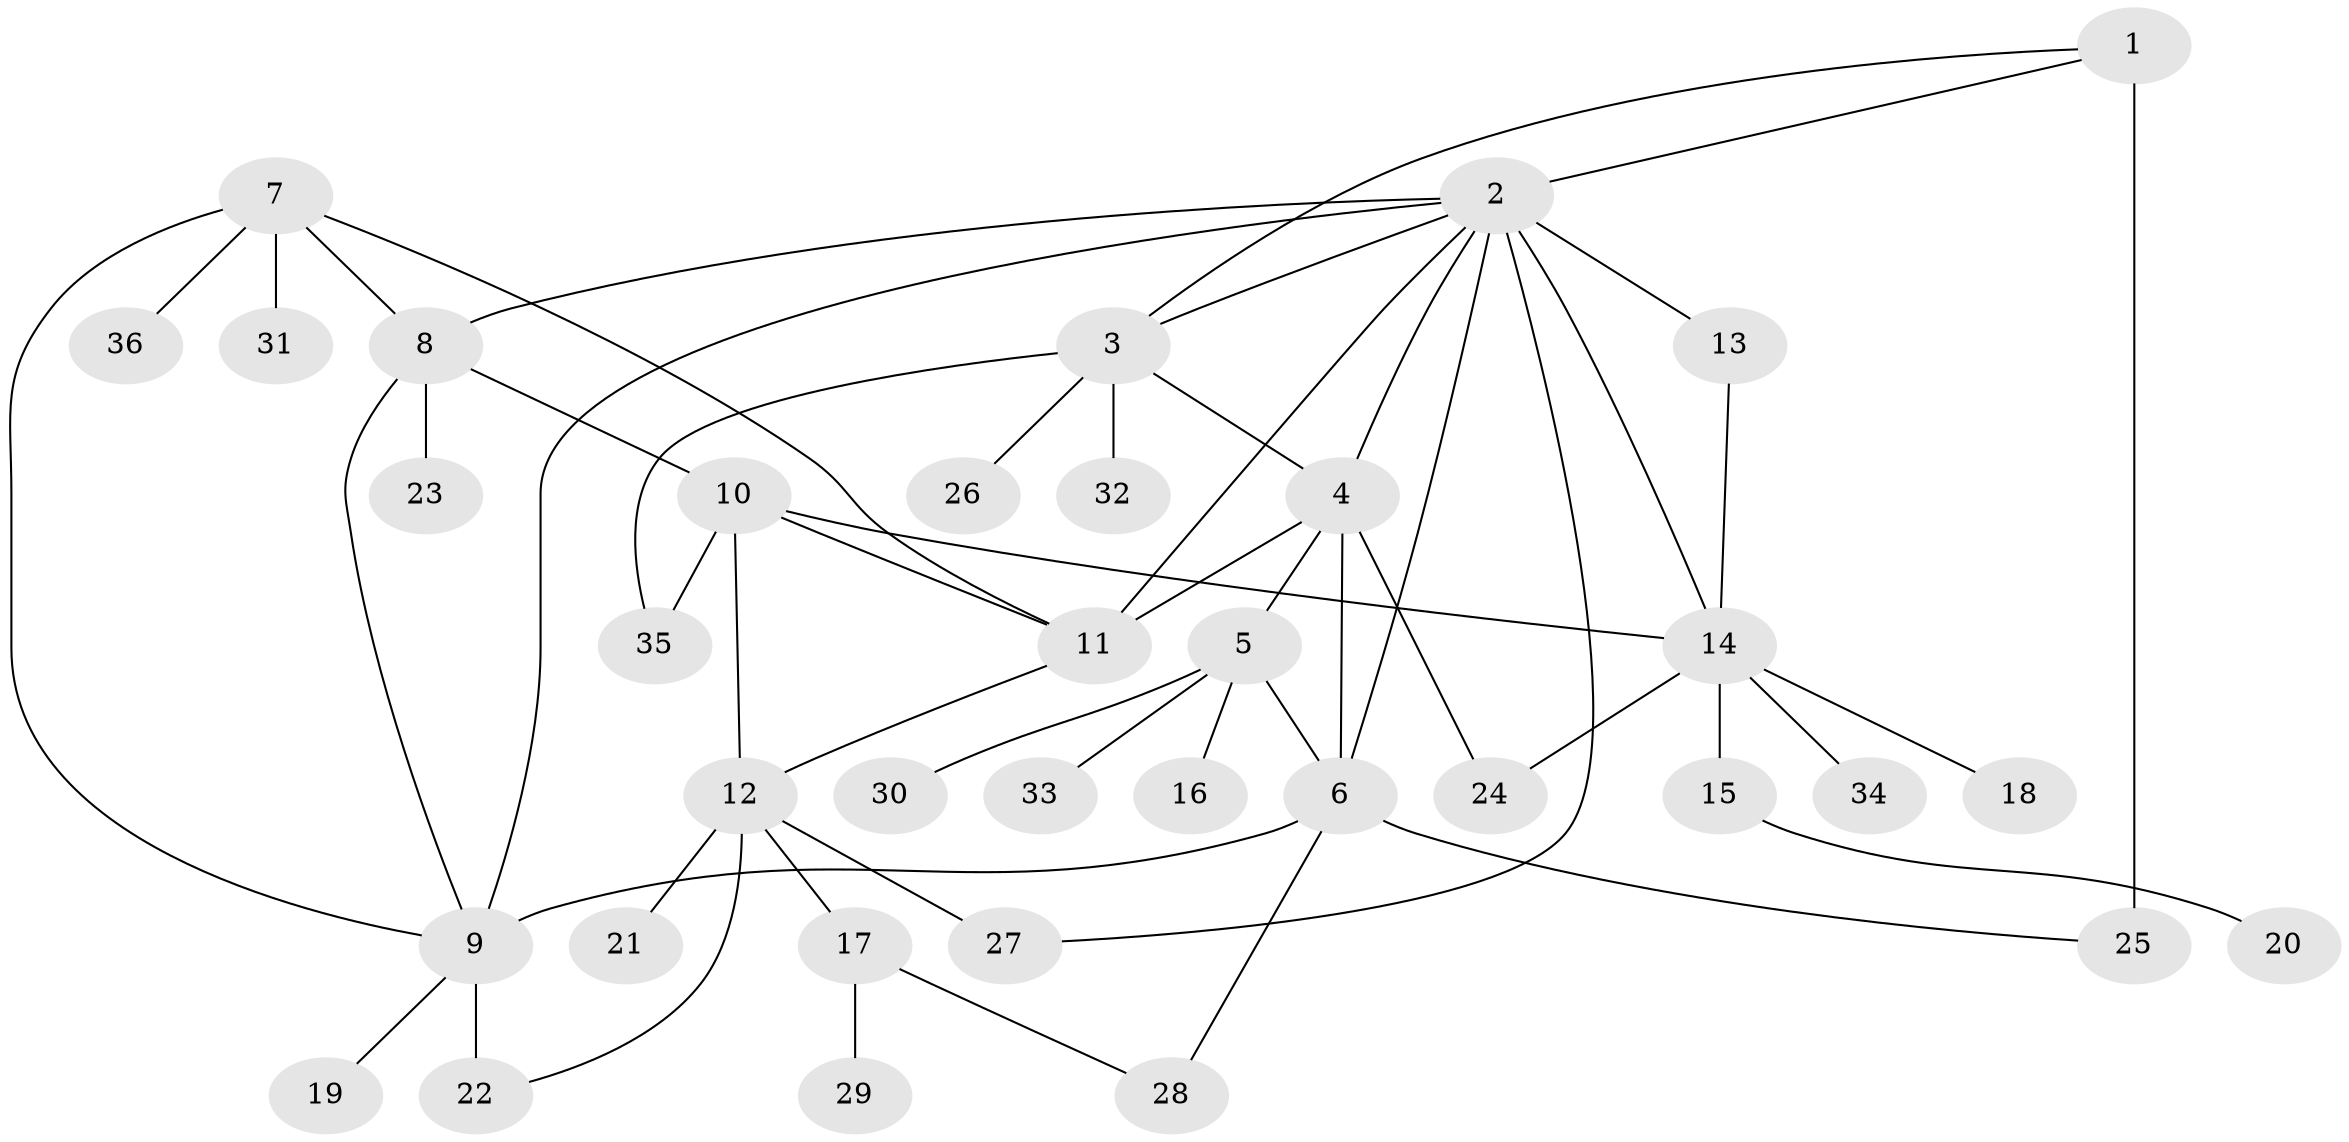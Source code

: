 // original degree distribution, {7: 0.04225352112676056, 5: 0.04225352112676056, 11: 0.014084507042253521, 6: 0.056338028169014086, 12: 0.014084507042253521, 4: 0.028169014084507043, 8: 0.028169014084507043, 1: 0.5774647887323944, 3: 0.028169014084507043, 2: 0.16901408450704225}
// Generated by graph-tools (version 1.1) at 2025/37/03/09/25 02:37:23]
// undirected, 36 vertices, 54 edges
graph export_dot {
graph [start="1"]
  node [color=gray90,style=filled];
  1;
  2;
  3;
  4;
  5;
  6;
  7;
  8;
  9;
  10;
  11;
  12;
  13;
  14;
  15;
  16;
  17;
  18;
  19;
  20;
  21;
  22;
  23;
  24;
  25;
  26;
  27;
  28;
  29;
  30;
  31;
  32;
  33;
  34;
  35;
  36;
  1 -- 2 [weight=1.0];
  1 -- 3 [weight=1.0];
  1 -- 25 [weight=4.0];
  2 -- 3 [weight=1.0];
  2 -- 4 [weight=1.0];
  2 -- 6 [weight=1.0];
  2 -- 8 [weight=1.0];
  2 -- 9 [weight=1.0];
  2 -- 11 [weight=1.0];
  2 -- 13 [weight=3.0];
  2 -- 14 [weight=1.0];
  2 -- 27 [weight=1.0];
  3 -- 4 [weight=1.0];
  3 -- 26 [weight=1.0];
  3 -- 32 [weight=1.0];
  3 -- 35 [weight=1.0];
  4 -- 5 [weight=1.0];
  4 -- 6 [weight=1.0];
  4 -- 11 [weight=5.0];
  4 -- 24 [weight=1.0];
  5 -- 6 [weight=1.0];
  5 -- 16 [weight=1.0];
  5 -- 30 [weight=1.0];
  5 -- 33 [weight=1.0];
  6 -- 9 [weight=1.0];
  6 -- 25 [weight=1.0];
  6 -- 28 [weight=1.0];
  7 -- 8 [weight=1.0];
  7 -- 9 [weight=1.0];
  7 -- 11 [weight=1.0];
  7 -- 31 [weight=1.0];
  7 -- 36 [weight=1.0];
  8 -- 9 [weight=1.0];
  8 -- 10 [weight=1.0];
  8 -- 23 [weight=1.0];
  9 -- 19 [weight=1.0];
  9 -- 22 [weight=6.0];
  10 -- 11 [weight=1.0];
  10 -- 12 [weight=1.0];
  10 -- 14 [weight=1.0];
  10 -- 35 [weight=1.0];
  11 -- 12 [weight=1.0];
  12 -- 17 [weight=1.0];
  12 -- 21 [weight=1.0];
  12 -- 22 [weight=1.0];
  12 -- 27 [weight=2.0];
  13 -- 14 [weight=1.0];
  14 -- 15 [weight=1.0];
  14 -- 18 [weight=1.0];
  14 -- 24 [weight=1.0];
  14 -- 34 [weight=1.0];
  15 -- 20 [weight=1.0];
  17 -- 28 [weight=1.0];
  17 -- 29 [weight=1.0];
}

